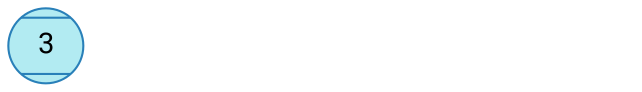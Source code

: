 digraph {
    bgcolor=transparent
    splines=false
    rankdir=LR

    // Default theme: enabled
    node[shape="circle" style="rounded,filled" color="#2980B9" fillcolor="#b2ebf2" fontcolor="#000000" fontname="Segoe UI,Roboto,Helvetica,Arial,sans-serif"]
    edge [color="#2980B9" fontcolor="#000000" fontname="Segoe UI,Roboto,Helvetica,Arial,sans-serif" fontsize=11]

    s3[label=3 shape=Mcircle]
    s2[label=2 style=invis]
    s1[label=1 style=invis]
    nil[label=0 fillcolor="#ffffff" style=invis]

    s3 -> s2[label=tail style=invis]
    s2 -> s1[label=tail style=invis]
    s1 -> nil[label=tail style=invis]
}
